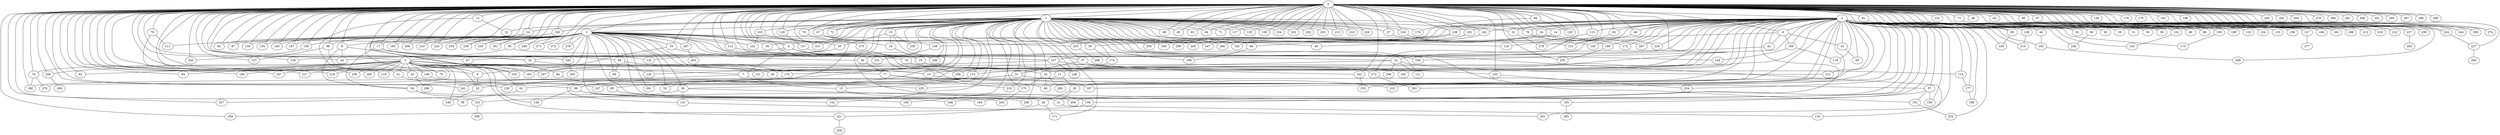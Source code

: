 graph G {
   8 -- 16
   8 -- 34
   8 -- 44
   0 -- 74
   0 -- 10
   0 -- 2
   0 -- 73
   0 -- 9
   0 -- 1
   0 -- 67
   0 -- 3
   0 -- 5
   0 -- 70
   0 -- 6
   0 -- 72
   0 -- 8
   0 -- 12
   0 -- 78
   0 -- 14
   0 -- 81
   0 -- 17
   0 -- 82
   0 -- 18
   0 -- 80
   0 -- 16
   0 -- 83
   0 -- 19
   0 -- 88
   0 -- 24
   0 -- 91
   0 -- 27
   0 -- 93
   0 -- 29
   0 -- 95
   0 -- 31
   0 -- 4
   0 -- 100
   0 -- 36
   0 -- 39
   0 -- 41
   0 -- 45
   0 -- 102
   0 -- 38
   0 -- 44
   0 -- 46
   0 -- 48
   0 -- 49
   0 -- 47
   0 -- 54
   0 -- 55
   0 -- 58
   0 -- 62
   0 -- 63
   0 -- 64
   0 -- 60
   0 -- 71
   0 -- 79
   0 -- 84
   0 -- 86
   0 -- 87
   0 -- 89
   0 -- 90
   0 -- 92
   0 -- 94
   0 -- 96
   0 -- 97
   0 -- 98
   0 -- 104
   0 -- 105
   0 -- 108
   0 -- 112
   0 -- 115
   0 -- 117
   0 -- 122
   0 -- 123
   0 -- 124
   0 -- 126
   0 -- 127
   0 -- 130
   0 -- 131
   0 -- 133
   0 -- 129
   0 -- 134
   0 -- 135
   0 -- 136
   0 -- 139
   0 -- 140
   0 -- 142
   0 -- 137
   0 -- 146
   0 -- 147
   0 -- 125
   0 -- 154
   0 -- 156
   0 -- 159
   0 -- 157
   0 -- 162
   0 -- 166
   0 -- 178
   0 -- 179
   0 -- 181
   0 -- 183
   0 -- 184
   0 -- 187
   0 -- 188
   0 -- 191
   0 -- 189
   0 -- 193
   0 -- 190
   0 -- 196
   0 -- 200
   0 -- 202
   0 -- 203
   0 -- 206
   0 -- 210
   0 -- 212
   0 -- 213
   0 -- 207
   0 -- 217
   0 -- 218
   0 -- 219
   0 -- 220
   0 -- 222
   0 -- 223
   0 -- 224
   0 -- 229
   0 -- 230
   0 -- 234
   0 -- 227
   0 -- 228
   0 -- 236
   0 -- 237
   0 -- 233
   0 -- 243
   0 -- 235
   0 -- 244
   0 -- 249
   0 -- 242
   0 -- 256
   0 -- 258
   0 -- 257
   0 -- 260
   0 -- 262
   0 -- 259
   0 -- 250
   0 -- 264
   0 -- 273
   0 -- 274
   0 -- 276
   0 -- 268
   0 -- 279
   0 -- 280
   0 -- 281
   0 -- 283
   0 -- 241
   0 -- 278
   0 -- 287
   0 -- 289
   0 -- 291
   0 -- 272
   0 -- 295
   0 -- 297
   0 -- 294
   0 -- 298
   0 -- 299
   1 -- 216
   1 -- 152
   1 -- 88
   1 -- 24
   1 -- 208
   1 -- 144
   1 -- 16
   1 -- 192
   1 -- 64
   1 -- 27
   1 -- 195
   1 -- 3
   1 -- 205
   1 -- 13
   1 -- 15
   1 -- 22
   1 -- 25
   1 -- 160
   1 -- 32
   1 -- 101
   1 -- 37
   1 -- 44
   1 -- 45
   1 -- 175
   1 -- 47
   1 -- 51
   1 -- 120
   1 -- 56
   1 -- 59
   1 -- 63
   1 -- 68
   1 -- 198
   1 -- 70
   1 -- 72
   1 -- 135
   1 -- 71
   1 -- 213
   1 -- 85
   1 -- 99
   1 -- 104
   1 -- 174
   1 -- 110
   1 -- 169
   1 -- 105
   1 -- 113
   1 -- 117
   1 -- 116
   1 -- 121
   1 -- 100
   1 -- 126
   1 -- 203
   1 -- 139
   1 -- 78
   1 -- 154
   1 -- 151
   1 -- 162
   1 -- 84
   1 -- 148
   1 -- 171
   1 -- 176
   1 -- 186
   1 -- 209
   1 -- 202
   1 -- 231
   1 -- 240
   1 -- 223
   1 -- 229
   1 -- 247
   1 -- 239
   1 -- 266
   1 -- 275
   2 -- 28
   2 -- 20
   2 -- 132
   2 -- 4
   2 -- 142
   2 -- 78
   2 -- 14
   2 -- 6
   2 -- 7
   2 -- 11
   2 -- 153
   2 -- 89
   2 -- 25
   2 -- 93
   2 -- 29
   2 -- 32
   2 -- 159
   2 -- 31
   2 -- 164
   2 -- 36
   2 -- 167
   2 -- 103
   2 -- 39
   2 -- 106
   2 -- 42
   2 -- 107
   2 -- 43
   2 -- 46
   2 -- 114
   2 -- 50
   2 -- 57
   2 -- 182
   2 -- 118
   2 -- 54
   2 -- 177
   2 -- 49
   2 -- 65
   2 -- 80
   2 -- 83
   2 -- 150
   2 -- 86
   2 -- 145
   2 -- 81
   2 -- 173
   2 -- 109
   2 -- 115
   2 -- 172
   2 -- 108
   2 -- 124
   2 -- 60
   2 -- 123
   2 -- 58
   2 -- 122
   2 -- 127
   2 -- 133
   2 -- 138
   2 -- 136
   2 -- 143
   2 -- 141
   2 -- 165
   2 -- 168
   2 -- 151
   2 -- 158
   2 -- 166
   2 -- 188
   2 -- 181
   2 -- 180
   2 -- 191
   2 -- 199
   2 -- 170
   2 -- 212
   2 -- 197
   2 -- 194
   2 -- 214
   2 -- 218
   2 -- 201
   2 -- 211
   2 -- 224
   2 -- 225
   2 -- 226
   2 -- 215
   2 -- 237
   2 -- 204
   2 -- 252
   2 -- 244
   2 -- 222
   2 -- 248
   2 -- 230
   2 -- 258
   2 -- 253
   2 -- 254
   2 -- 267
   2 -- 190
   2 -- 292
   2 -- 274
   3 -- 273
   3 -- 17
   3 -- 9
   3 -- 193
   3 -- 8
   3 -- 4
   3 -- 26
   3 -- 10
   3 -- 21
   3 -- 30
   3 -- 35
   3 -- 232
   3 -- 40
   3 -- 245
   3 -- 53
   3 -- 251
   3 -- 59
   3 -- 52
   3 -- 55
   3 -- 130
   3 -- 66
   3 -- 261
   3 -- 69
   3 -- 140
   3 -- 76
   3 -- 77
   3 -- 87
   3 -- 210
   3 -- 82
   3 -- 287
   3 -- 95
   3 -- 98
   3 -- 111
   3 -- 112
   3 -- 134
   3 -- 220
   3 -- 156
   3 -- 161
   3 -- 147
   3 -- 249
   3 -- 185
   3 -- 206
   3 -- 234
   3 -- 236
   3 -- 243
   3 -- 276
   3 -- 271
   3 -- 255
   4 -- 37
   4 -- 5
   4 -- 7
   4 -- 76
   5 -- 256
   5 -- 128
   5 -- 41
   5 -- 33
   5 -- 9
   5 -- 74
   5 -- 10
   5 -- 75
   5 -- 11
   5 -- 7
   5 -- 23
   5 -- 61
   5 -- 84
   5 -- 92
   5 -- 217
   5 -- 25
   5 -- 94
   5 -- 119
   5 -- 141
   5 -- 149
   5 -- 283
   5 -- 219
   5 -- 155
   5 -- 163
   5 -- 184
   5 -- 187
   5 -- 221
   5 -- 200
   5 -- 246
   5 -- 270
   6 -- 40
   6 -- 42
   6 -- 43
   6 -- 109
   7 -- 34
   7 -- 13
   9 -- 23
   10 -- 57
   11 -- 20
   11 -- 30
   12 -- 22
   12 -- 33
   13 -- 158
   14 -- 68
   15 -- 18
   15 -- 239
   15 -- 23
   15 -- 35
   16 -- 28
   17 -- 66
   17 -- 34
   17 -- 132
   17 -- 185
   18 -- 19
   19 -- 165
   20 -- 26
   20 -- 21
   21 -- 110
   23 -- 246
   24 -- 161
   24 -- 75
   25 -- 60
   25 -- 285
   25 -- 175
   26 -- 171
   26 -- 221
   27 -- 145
   30 -- 131
   30 -- 38
   30 -- 204
   32 -- 278
   33 -- 167
   33 -- 288
   34 -- 153
   34 -- 248
   35 -- 67
   37 -- 51
   37 -- 242
   37 -- 114
   41 -- 99
   42 -- 52
   43 -- 65
   46 -- 182
   47 -- 168
   47 -- 50
   49 -- 76
   50 -- 174
   51 -- 61
   51 -- 53
   51 -- 215
   52 -- 211
   52 -- 121
   52 -- 113
   52 -- 296
   54 -- 192
   54 -- 226
   55 -- 56
   55 -- 163
   56 -- 77
   57 -- 101
   57 -- 150
   57 -- 195
   58 -- 106
   61 -- 257
   66 -- 69
   66 -- 120
   66 -- 170
   68 -- 198
   70 -- 275
   73 -- 189
   74 -- 270
   74 -- 190
   76 -- 272
   77 -- 216
   77 -- 197
   78 -- 172
   78 -- 267
   79 -- 119
   79 -- 111
   80 -- 103
   83 -- 151
   84 -- 85
   85 -- 208
   91 -- 138
   95 -- 107
   95 -- 129
   96 -- 176
   96 -- 125
   98 -- 137
   98 -- 149
   99 -- 169
   99 -- 152
   99 -- 128
   99 -- 164
   100 -- 155
   100 -- 271
   101 -- 252
   104 -- 199
   105 -- 232
   105 -- 231
   107 -- 207
   107 -- 148
   107 -- 233
   108 -- 160
   108 -- 205
   108 -- 255
   109 -- 118
   109 -- 144
   112 -- 194
   113 -- 228
   113 -- 261
   114 -- 177
   115 -- 116
   122 -- 143
   126 -- 157
   127 -- 277
   131 -- 201
   138 -- 214
   142 -- 266
   142 -- 247
   149 -- 225
   153 -- 290
   156 -- 250
   157 -- 186
   158 -- 259
   159 -- 173
   168 -- 251
   170 -- 241
   174 -- 294
   175 -- 245
   177 -- 180
   182 -- 268
   185 -- 263
   191 -- 240
   191 -- 209
   195 -- 265
   199 -- 235
   200 -- 269
   221 -- 238
   224 -- 227
   227 -- 284
   233 -- 254
   237 -- 282
   242 -- 253
   255 -- 286
   272 -- 292
   287 -- 293
}
